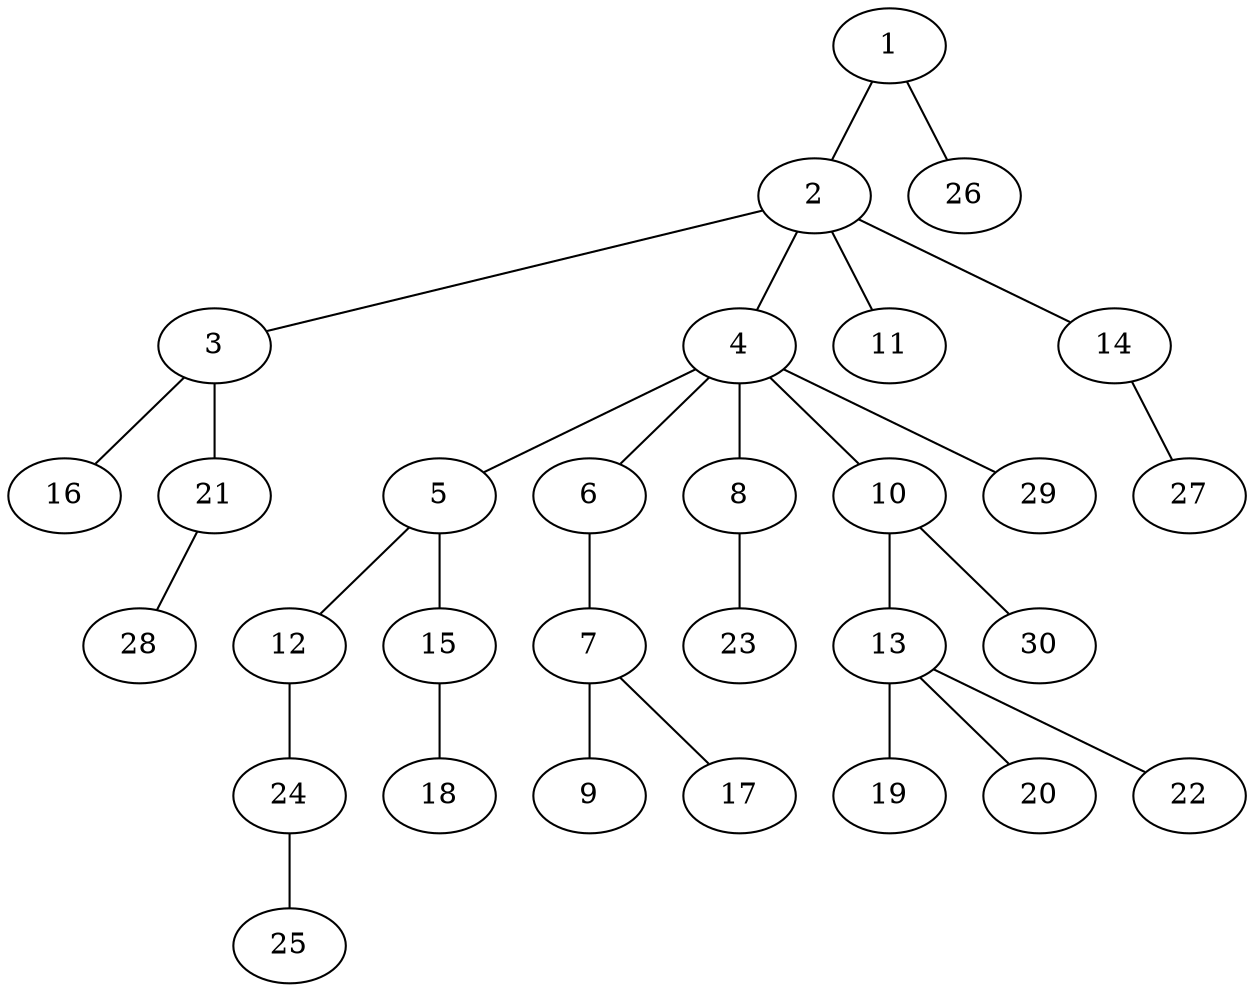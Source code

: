 graph graphname {1--2
1--26
2--3
2--4
2--11
2--14
3--16
3--21
4--5
4--6
4--8
4--10
4--29
5--12
5--15
6--7
7--9
7--17
8--23
10--13
10--30
12--24
13--19
13--20
13--22
14--27
15--18
21--28
24--25
}